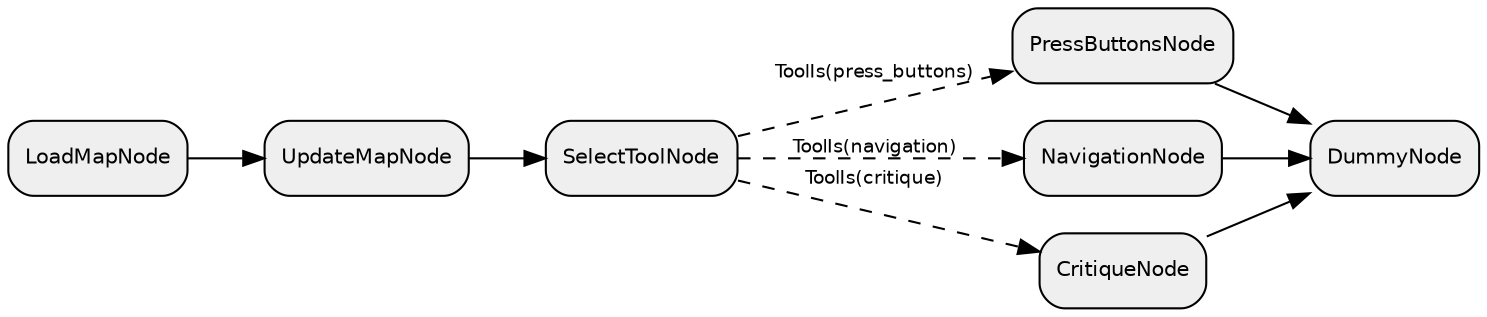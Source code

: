 digraph "subflow_vbUMg4ZWwmDeNTFHJ9mhe" {
  rankdir=LR;
  compound=true;
  node [shape=box, style="rounded,filled", fillcolor="#EFEFEF", fontname="Helvetica", fontsize=10];
  edge [fontname="Helvetica", fontsize=9];
  Spwp9Ve474yG4BqgfSIlS [label="UpdateMapNode"];
  gXOtWAyLI1gMN8W7aHROs [label="DummyNode"];
  c19B8gzee9YcpSbrduxAV [label="PressButtonsNode"];
  k7DFuBW12CzY1lx7rXrCd [label="LoadMapNode"];
  gyQGlU2N0nOCKq83Ci3Br [label="NavigationNode"];
  dHGCwJZqjR9N06ydfgnwv [label="CritiqueNode"];
  "2Y1MiFTH5sU7Ra5iFlMcq" [label="SelectToolNode"];
  k7DFuBW12CzY1lx7rXrCd -> Spwp9Ve474yG4BqgfSIlS [style="solid"];
  Spwp9Ve474yG4BqgfSIlS -> "2Y1MiFTH5sU7Ra5iFlMcq" [style="solid"];
  "2Y1MiFTH5sU7Ra5iFlMcq" -> c19B8gzee9YcpSbrduxAV [style="dashed", label="ToolIs(press_buttons)"];
  "2Y1MiFTH5sU7Ra5iFlMcq" -> gyQGlU2N0nOCKq83Ci3Br [style="dashed", label="ToolIs(navigation)"];
  "2Y1MiFTH5sU7Ra5iFlMcq" -> dHGCwJZqjR9N06ydfgnwv [style="dashed", label="ToolIs(critique)"];
  c19B8gzee9YcpSbrduxAV -> gXOtWAyLI1gMN8W7aHROs [style="solid"];
  gyQGlU2N0nOCKq83Ci3Br -> gXOtWAyLI1gMN8W7aHROs [style="solid"];
  dHGCwJZqjR9N06ydfgnwv -> gXOtWAyLI1gMN8W7aHROs [style="solid"];
}
